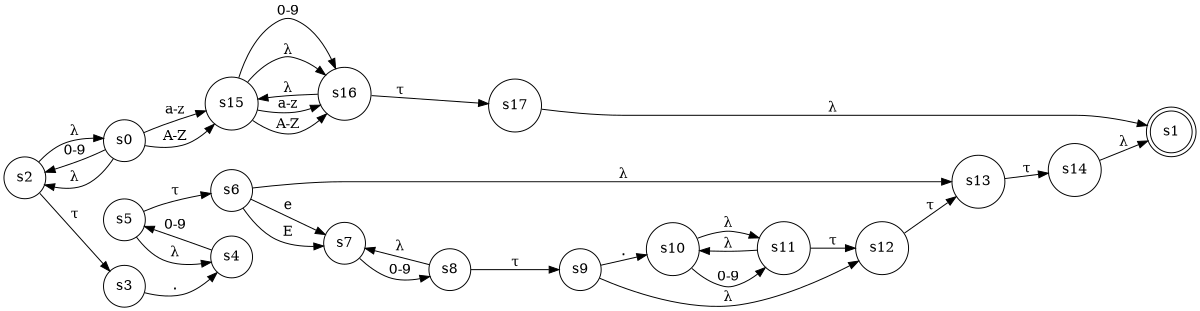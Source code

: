 digraph finite_state_machine {
	rankdir=LR;
	size="8,5"
	node [shape = doublecircle]; s1;
	node [shape = circle];
	s0 -> s2 [ label = "0-9" ];
	s0 -> s2 [ label = "λ" ];
	s0 -> s15 [ label = "a-z" ];
	s0 -> s15 [ label = "A-Z" ];
	s2 -> s0 [ label = "λ" ];
	s2 -> s3 [ label = "τ" ];
	s3 -> s4 [ label = "." ];
	s4 -> s5 [ label = "0-9" ];
	s5 -> s4 [ label = "λ" ];
	s5 -> s6 [ label = "τ" ];
	s6 -> s7 [ label = "e" ];
	s6 -> s7 [ label = "E" ];
	s6 -> s13 [ label = "λ" ];
	s7 -> s8 [ label = "0-9" ];
	s8 -> s7 [ label = "λ" ];
	s8 -> s9 [ label = "τ" ];
	s9 -> s10 [ label = "." ];
	s9 -> s12 [ label = "λ" ];
	s10 -> s11 [ label = "0-9" ];
	s10 -> s11 [ label = "λ" ];
	s11 -> s10 [ label = "λ" ];
	s11 -> s12 [ label = "τ" ];
	s12 -> s13 [ label = "τ" ];
	s13 -> s14 [ label = "τ" ];
	s14 -> s1 [ label = "λ" ];
	s15 -> s16 [ label = "a-z" ];
	s15 -> s16 [ label = "A-Z" ];
	s15 -> s16 [ label = "0-9" ];
	s15 -> s16 [ label = "λ" ];
	s16 -> s15 [ label = "λ" ];
	s16 -> s17 [ label = "τ" ];
	s17 -> s1 [ label = "λ" ];
}
